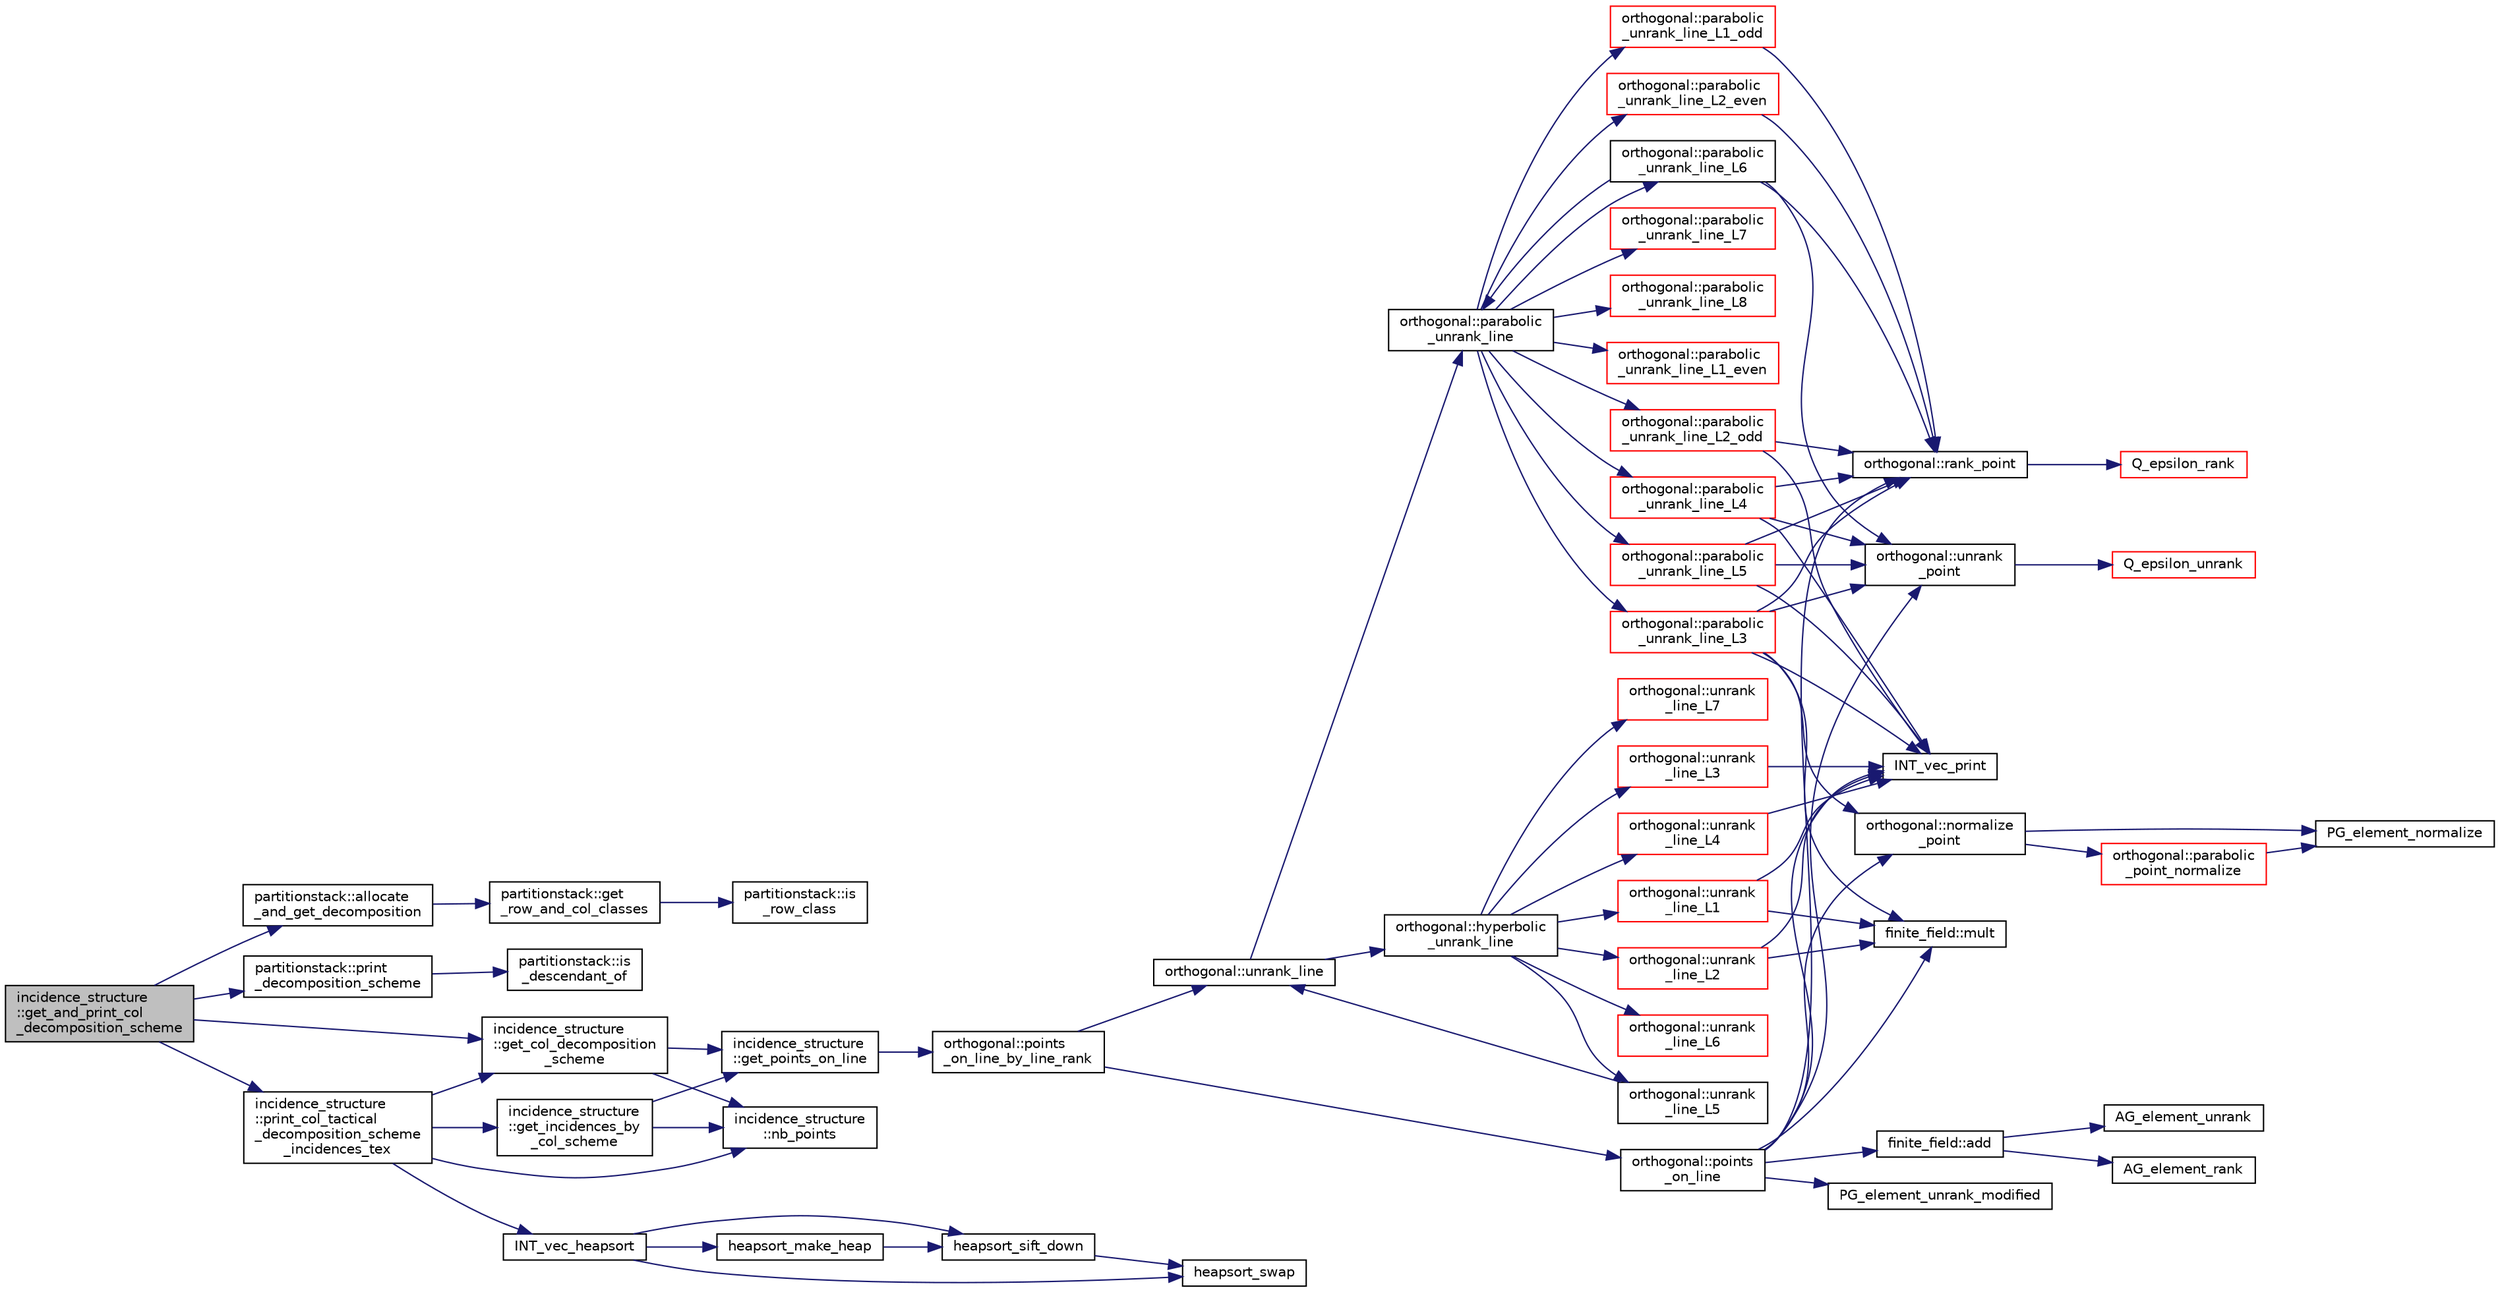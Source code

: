 digraph "incidence_structure::get_and_print_col_decomposition_scheme"
{
  edge [fontname="Helvetica",fontsize="10",labelfontname="Helvetica",labelfontsize="10"];
  node [fontname="Helvetica",fontsize="10",shape=record];
  rankdir="LR";
  Node2031 [label="incidence_structure\l::get_and_print_col\l_decomposition_scheme",height=0.2,width=0.4,color="black", fillcolor="grey75", style="filled", fontcolor="black"];
  Node2031 -> Node2032 [color="midnightblue",fontsize="10",style="solid",fontname="Helvetica"];
  Node2032 [label="partitionstack::allocate\l_and_get_decomposition",height=0.2,width=0.4,color="black", fillcolor="white", style="filled",URL="$d3/d87/classpartitionstack.html#a3cd13923b18c41d37259ed943f331208"];
  Node2032 -> Node2033 [color="midnightblue",fontsize="10",style="solid",fontname="Helvetica"];
  Node2033 [label="partitionstack::get\l_row_and_col_classes",height=0.2,width=0.4,color="black", fillcolor="white", style="filled",URL="$d3/d87/classpartitionstack.html#a127a6965905c3f08c50ee09a100cb465"];
  Node2033 -> Node2034 [color="midnightblue",fontsize="10",style="solid",fontname="Helvetica"];
  Node2034 [label="partitionstack::is\l_row_class",height=0.2,width=0.4,color="black", fillcolor="white", style="filled",URL="$d3/d87/classpartitionstack.html#ad8497b40f1c327d3eb2fb2b993d88bb7"];
  Node2031 -> Node2035 [color="midnightblue",fontsize="10",style="solid",fontname="Helvetica"];
  Node2035 [label="incidence_structure\l::get_col_decomposition\l_scheme",height=0.2,width=0.4,color="black", fillcolor="white", style="filled",URL="$da/d8a/classincidence__structure.html#a576b9add81a037a3d8f566ce28541673"];
  Node2035 -> Node2036 [color="midnightblue",fontsize="10",style="solid",fontname="Helvetica"];
  Node2036 [label="incidence_structure\l::nb_points",height=0.2,width=0.4,color="black", fillcolor="white", style="filled",URL="$da/d8a/classincidence__structure.html#aff5f6bfdc7470e73082ee6faacf0af64"];
  Node2035 -> Node2037 [color="midnightblue",fontsize="10",style="solid",fontname="Helvetica"];
  Node2037 [label="incidence_structure\l::get_points_on_line",height=0.2,width=0.4,color="black", fillcolor="white", style="filled",URL="$da/d8a/classincidence__structure.html#a1baf0d372125123bf55d27dacc720bda"];
  Node2037 -> Node2038 [color="midnightblue",fontsize="10",style="solid",fontname="Helvetica"];
  Node2038 [label="orthogonal::points\l_on_line_by_line_rank",height=0.2,width=0.4,color="black", fillcolor="white", style="filled",URL="$d7/daa/classorthogonal.html#aec3f511b69d0a28340f93d6f904c5daa"];
  Node2038 -> Node2039 [color="midnightblue",fontsize="10",style="solid",fontname="Helvetica"];
  Node2039 [label="orthogonal::unrank_line",height=0.2,width=0.4,color="black", fillcolor="white", style="filled",URL="$d7/daa/classorthogonal.html#a27fec576f6e11b80dd4503fa3cf7611e"];
  Node2039 -> Node2040 [color="midnightblue",fontsize="10",style="solid",fontname="Helvetica"];
  Node2040 [label="orthogonal::hyperbolic\l_unrank_line",height=0.2,width=0.4,color="black", fillcolor="white", style="filled",URL="$d7/daa/classorthogonal.html#a94952194cdcc478feb676e97e2e272f2"];
  Node2040 -> Node2041 [color="midnightblue",fontsize="10",style="solid",fontname="Helvetica"];
  Node2041 [label="orthogonal::unrank\l_line_L1",height=0.2,width=0.4,color="red", fillcolor="white", style="filled",URL="$d7/daa/classorthogonal.html#aca204928ad9c6c2d9e9afe2ea5af6d60"];
  Node2041 -> Node2075 [color="midnightblue",fontsize="10",style="solid",fontname="Helvetica"];
  Node2075 [label="INT_vec_print",height=0.2,width=0.4,color="black", fillcolor="white", style="filled",URL="$df/dbf/sajeeb_8_c.html#a79a5901af0b47dd0d694109543c027fe"];
  Node2041 -> Node2097 [color="midnightblue",fontsize="10",style="solid",fontname="Helvetica"];
  Node2097 [label="finite_field::mult",height=0.2,width=0.4,color="black", fillcolor="white", style="filled",URL="$df/d5a/classfinite__field.html#a24fb5917aa6d4d656fd855b7f44a13b0"];
  Node2040 -> Node2109 [color="midnightblue",fontsize="10",style="solid",fontname="Helvetica"];
  Node2109 [label="orthogonal::unrank\l_line_L2",height=0.2,width=0.4,color="red", fillcolor="white", style="filled",URL="$d7/daa/classorthogonal.html#abb7883ab6e8726606f8b82094d1181a5"];
  Node2109 -> Node2075 [color="midnightblue",fontsize="10",style="solid",fontname="Helvetica"];
  Node2109 -> Node2097 [color="midnightblue",fontsize="10",style="solid",fontname="Helvetica"];
  Node2040 -> Node2112 [color="midnightblue",fontsize="10",style="solid",fontname="Helvetica"];
  Node2112 [label="orthogonal::unrank\l_line_L3",height=0.2,width=0.4,color="red", fillcolor="white", style="filled",URL="$d7/daa/classorthogonal.html#a3546eded4c93131b31df43de26a08991"];
  Node2112 -> Node2075 [color="midnightblue",fontsize="10",style="solid",fontname="Helvetica"];
  Node2040 -> Node2113 [color="midnightblue",fontsize="10",style="solid",fontname="Helvetica"];
  Node2113 [label="orthogonal::unrank\l_line_L4",height=0.2,width=0.4,color="red", fillcolor="white", style="filled",URL="$d7/daa/classorthogonal.html#ab207c36ebccd5b91981d678a56ffd9eb"];
  Node2113 -> Node2075 [color="midnightblue",fontsize="10",style="solid",fontname="Helvetica"];
  Node2040 -> Node2114 [color="midnightblue",fontsize="10",style="solid",fontname="Helvetica"];
  Node2114 [label="orthogonal::unrank\l_line_L5",height=0.2,width=0.4,color="black", fillcolor="white", style="filled",URL="$d7/daa/classorthogonal.html#a64148a40b356447a00d985789ad74c82"];
  Node2114 -> Node2039 [color="midnightblue",fontsize="10",style="solid",fontname="Helvetica"];
  Node2040 -> Node2115 [color="midnightblue",fontsize="10",style="solid",fontname="Helvetica"];
  Node2115 [label="orthogonal::unrank\l_line_L6",height=0.2,width=0.4,color="red", fillcolor="white", style="filled",URL="$d7/daa/classorthogonal.html#a91145776fc4185d7277ddf019064f7ea"];
  Node2040 -> Node2116 [color="midnightblue",fontsize="10",style="solid",fontname="Helvetica"];
  Node2116 [label="orthogonal::unrank\l_line_L7",height=0.2,width=0.4,color="red", fillcolor="white", style="filled",URL="$d7/daa/classorthogonal.html#a6dbd5481e532a8f7232acded49f5c05e"];
  Node2039 -> Node2117 [color="midnightblue",fontsize="10",style="solid",fontname="Helvetica"];
  Node2117 [label="orthogonal::parabolic\l_unrank_line",height=0.2,width=0.4,color="black", fillcolor="white", style="filled",URL="$d7/daa/classorthogonal.html#a449cc51a62e11b8699befe951b0f8a4c"];
  Node2117 -> Node2118 [color="midnightblue",fontsize="10",style="solid",fontname="Helvetica"];
  Node2118 [label="orthogonal::parabolic\l_unrank_line_L1_even",height=0.2,width=0.4,color="red", fillcolor="white", style="filled",URL="$d7/daa/classorthogonal.html#a83a57c7023d5a61881d39f00f7717d8b"];
  Node2117 -> Node2119 [color="midnightblue",fontsize="10",style="solid",fontname="Helvetica"];
  Node2119 [label="orthogonal::parabolic\l_unrank_line_L1_odd",height=0.2,width=0.4,color="red", fillcolor="white", style="filled",URL="$d7/daa/classorthogonal.html#af59966fe1bb32196deaafbe6849fdeb1"];
  Node2119 -> Node2067 [color="midnightblue",fontsize="10",style="solid",fontname="Helvetica"];
  Node2067 [label="orthogonal::rank_point",height=0.2,width=0.4,color="black", fillcolor="white", style="filled",URL="$d7/daa/classorthogonal.html#adb4f1528590a804b3c011a68c9ebf655"];
  Node2067 -> Node2068 [color="midnightblue",fontsize="10",style="solid",fontname="Helvetica"];
  Node2068 [label="Q_epsilon_rank",height=0.2,width=0.4,color="red", fillcolor="white", style="filled",URL="$d4/d67/geometry_8h.html#a0949e1151174e2988aa697cb31942e97"];
  Node2117 -> Node2146 [color="midnightblue",fontsize="10",style="solid",fontname="Helvetica"];
  Node2146 [label="orthogonal::parabolic\l_unrank_line_L2_even",height=0.2,width=0.4,color="red", fillcolor="white", style="filled",URL="$d7/daa/classorthogonal.html#a57a7ad0d16ea67c0636c9f179eeed5d1"];
  Node2146 -> Node2067 [color="midnightblue",fontsize="10",style="solid",fontname="Helvetica"];
  Node2117 -> Node2148 [color="midnightblue",fontsize="10",style="solid",fontname="Helvetica"];
  Node2148 [label="orthogonal::parabolic\l_unrank_line_L2_odd",height=0.2,width=0.4,color="red", fillcolor="white", style="filled",URL="$d7/daa/classorthogonal.html#a9ab8a29daee27c60803e2bf5026a9a9e"];
  Node2148 -> Node2075 [color="midnightblue",fontsize="10",style="solid",fontname="Helvetica"];
  Node2148 -> Node2067 [color="midnightblue",fontsize="10",style="solid",fontname="Helvetica"];
  Node2117 -> Node2150 [color="midnightblue",fontsize="10",style="solid",fontname="Helvetica"];
  Node2150 [label="orthogonal::parabolic\l_unrank_line_L3",height=0.2,width=0.4,color="red", fillcolor="white", style="filled",URL="$d7/daa/classorthogonal.html#ae1edfba289a03ed4d383514c2b0dc4b7"];
  Node2150 -> Node2045 [color="midnightblue",fontsize="10",style="solid",fontname="Helvetica"];
  Node2045 [label="orthogonal::unrank\l_point",height=0.2,width=0.4,color="black", fillcolor="white", style="filled",URL="$d7/daa/classorthogonal.html#ab655117100f7c66c19817b84ac5ac0a0"];
  Node2045 -> Node2046 [color="midnightblue",fontsize="10",style="solid",fontname="Helvetica"];
  Node2046 [label="Q_epsilon_unrank",height=0.2,width=0.4,color="red", fillcolor="white", style="filled",URL="$d4/d67/geometry_8h.html#af162c4d30d4a6528299e37551c353e7b"];
  Node2150 -> Node2075 [color="midnightblue",fontsize="10",style="solid",fontname="Helvetica"];
  Node2150 -> Node2097 [color="midnightblue",fontsize="10",style="solid",fontname="Helvetica"];
  Node2150 -> Node2153 [color="midnightblue",fontsize="10",style="solid",fontname="Helvetica"];
  Node2153 [label="orthogonal::normalize\l_point",height=0.2,width=0.4,color="black", fillcolor="white", style="filled",URL="$d7/daa/classorthogonal.html#a1f3776fdc50b810a0a0fcee692fb154f"];
  Node2153 -> Node2079 [color="midnightblue",fontsize="10",style="solid",fontname="Helvetica"];
  Node2079 [label="PG_element_normalize",height=0.2,width=0.4,color="black", fillcolor="white", style="filled",URL="$d4/d67/geometry_8h.html#a5a4c3c1158bad6bab0d786c616bd0996"];
  Node2153 -> Node2154 [color="midnightblue",fontsize="10",style="solid",fontname="Helvetica"];
  Node2154 [label="orthogonal::parabolic\l_point_normalize",height=0.2,width=0.4,color="red", fillcolor="white", style="filled",URL="$d7/daa/classorthogonal.html#a2a705e8d2729a3fa15663084d2bb8ab8"];
  Node2154 -> Node2079 [color="midnightblue",fontsize="10",style="solid",fontname="Helvetica"];
  Node2150 -> Node2067 [color="midnightblue",fontsize="10",style="solid",fontname="Helvetica"];
  Node2117 -> Node2155 [color="midnightblue",fontsize="10",style="solid",fontname="Helvetica"];
  Node2155 [label="orthogonal::parabolic\l_unrank_line_L4",height=0.2,width=0.4,color="red", fillcolor="white", style="filled",URL="$d7/daa/classorthogonal.html#a6a30b6c7f59498ad8c7f2bec7c78d2ff"];
  Node2155 -> Node2067 [color="midnightblue",fontsize="10",style="solid",fontname="Helvetica"];
  Node2155 -> Node2045 [color="midnightblue",fontsize="10",style="solid",fontname="Helvetica"];
  Node2155 -> Node2075 [color="midnightblue",fontsize="10",style="solid",fontname="Helvetica"];
  Node2117 -> Node2157 [color="midnightblue",fontsize="10",style="solid",fontname="Helvetica"];
  Node2157 [label="orthogonal::parabolic\l_unrank_line_L5",height=0.2,width=0.4,color="red", fillcolor="white", style="filled",URL="$d7/daa/classorthogonal.html#a77831b97ebbbc5d8103c5e7e0edfeb9b"];
  Node2157 -> Node2067 [color="midnightblue",fontsize="10",style="solid",fontname="Helvetica"];
  Node2157 -> Node2045 [color="midnightblue",fontsize="10",style="solid",fontname="Helvetica"];
  Node2157 -> Node2075 [color="midnightblue",fontsize="10",style="solid",fontname="Helvetica"];
  Node2117 -> Node2159 [color="midnightblue",fontsize="10",style="solid",fontname="Helvetica"];
  Node2159 [label="orthogonal::parabolic\l_unrank_line_L6",height=0.2,width=0.4,color="black", fillcolor="white", style="filled",URL="$d7/daa/classorthogonal.html#a3fecd8b43b3e09d6b35e550850b11d56"];
  Node2159 -> Node2117 [color="midnightblue",fontsize="10",style="solid",fontname="Helvetica"];
  Node2159 -> Node2045 [color="midnightblue",fontsize="10",style="solid",fontname="Helvetica"];
  Node2159 -> Node2067 [color="midnightblue",fontsize="10",style="solid",fontname="Helvetica"];
  Node2117 -> Node2160 [color="midnightblue",fontsize="10",style="solid",fontname="Helvetica"];
  Node2160 [label="orthogonal::parabolic\l_unrank_line_L7",height=0.2,width=0.4,color="red", fillcolor="white", style="filled",URL="$d7/daa/classorthogonal.html#af37feffb93b694bd8b9f5ff5f8bdd4eb"];
  Node2117 -> Node2161 [color="midnightblue",fontsize="10",style="solid",fontname="Helvetica"];
  Node2161 [label="orthogonal::parabolic\l_unrank_line_L8",height=0.2,width=0.4,color="red", fillcolor="white", style="filled",URL="$d7/daa/classorthogonal.html#a97e23bbc8eb995d6ee0dba00f2b0d34f"];
  Node2038 -> Node2162 [color="midnightblue",fontsize="10",style="solid",fontname="Helvetica"];
  Node2162 [label="orthogonal::points\l_on_line",height=0.2,width=0.4,color="black", fillcolor="white", style="filled",URL="$d7/daa/classorthogonal.html#afe1cc564902cc557d4d4d2ff85ee6839"];
  Node2162 -> Node2045 [color="midnightblue",fontsize="10",style="solid",fontname="Helvetica"];
  Node2162 -> Node2075 [color="midnightblue",fontsize="10",style="solid",fontname="Helvetica"];
  Node2162 -> Node2163 [color="midnightblue",fontsize="10",style="solid",fontname="Helvetica"];
  Node2163 [label="PG_element_unrank_modified",height=0.2,width=0.4,color="black", fillcolor="white", style="filled",URL="$d4/d67/geometry_8h.html#a83ae9b605d496f6a90345303f6efae64"];
  Node2162 -> Node2097 [color="midnightblue",fontsize="10",style="solid",fontname="Helvetica"];
  Node2162 -> Node2098 [color="midnightblue",fontsize="10",style="solid",fontname="Helvetica"];
  Node2098 [label="finite_field::add",height=0.2,width=0.4,color="black", fillcolor="white", style="filled",URL="$df/d5a/classfinite__field.html#a8f12328a27500f3c7be0c849ebbc9d14"];
  Node2098 -> Node2099 [color="midnightblue",fontsize="10",style="solid",fontname="Helvetica"];
  Node2099 [label="AG_element_unrank",height=0.2,width=0.4,color="black", fillcolor="white", style="filled",URL="$d4/d67/geometry_8h.html#a4a33b86c87b2879b97cfa1327abe2885"];
  Node2098 -> Node2100 [color="midnightblue",fontsize="10",style="solid",fontname="Helvetica"];
  Node2100 [label="AG_element_rank",height=0.2,width=0.4,color="black", fillcolor="white", style="filled",URL="$d4/d67/geometry_8h.html#ab2ac908d07dd8038fd996e26bdc75c17"];
  Node2162 -> Node2153 [color="midnightblue",fontsize="10",style="solid",fontname="Helvetica"];
  Node2162 -> Node2067 [color="midnightblue",fontsize="10",style="solid",fontname="Helvetica"];
  Node2031 -> Node2164 [color="midnightblue",fontsize="10",style="solid",fontname="Helvetica"];
  Node2164 [label="partitionstack::print\l_decomposition_scheme",height=0.2,width=0.4,color="black", fillcolor="white", style="filled",URL="$d3/d87/classpartitionstack.html#a988c07dc47753333f43dfc393f86f3f7"];
  Node2164 -> Node2165 [color="midnightblue",fontsize="10",style="solid",fontname="Helvetica"];
  Node2165 [label="partitionstack::is\l_descendant_of",height=0.2,width=0.4,color="black", fillcolor="white", style="filled",URL="$d3/d87/classpartitionstack.html#ad5185008e6077511fc180402530e0cc7"];
  Node2031 -> Node2166 [color="midnightblue",fontsize="10",style="solid",fontname="Helvetica"];
  Node2166 [label="incidence_structure\l::print_col_tactical\l_decomposition_scheme\l_incidences_tex",height=0.2,width=0.4,color="black", fillcolor="white", style="filled",URL="$da/d8a/classincidence__structure.html#a56e24435baf9162d6c00080972b49b2c"];
  Node2166 -> Node2035 [color="midnightblue",fontsize="10",style="solid",fontname="Helvetica"];
  Node2166 -> Node2167 [color="midnightblue",fontsize="10",style="solid",fontname="Helvetica"];
  Node2167 [label="incidence_structure\l::get_incidences_by\l_col_scheme",height=0.2,width=0.4,color="black", fillcolor="white", style="filled",URL="$da/d8a/classincidence__structure.html#adacdd5e58318775f9d3049cbdf47c9ad"];
  Node2167 -> Node2036 [color="midnightblue",fontsize="10",style="solid",fontname="Helvetica"];
  Node2167 -> Node2037 [color="midnightblue",fontsize="10",style="solid",fontname="Helvetica"];
  Node2166 -> Node2036 [color="midnightblue",fontsize="10",style="solid",fontname="Helvetica"];
  Node2166 -> Node2168 [color="midnightblue",fontsize="10",style="solid",fontname="Helvetica"];
  Node2168 [label="INT_vec_heapsort",height=0.2,width=0.4,color="black", fillcolor="white", style="filled",URL="$d5/de2/foundations_2data__structures_2data__structures_8h.html#a3590ad9987f801fbfc94634300182f39"];
  Node2168 -> Node2169 [color="midnightblue",fontsize="10",style="solid",fontname="Helvetica"];
  Node2169 [label="heapsort_make_heap",height=0.2,width=0.4,color="black", fillcolor="white", style="filled",URL="$d4/dd7/sorting_8_c.html#a42f24453d7d77eeb1338ebd1a13cfdbb"];
  Node2169 -> Node2170 [color="midnightblue",fontsize="10",style="solid",fontname="Helvetica"];
  Node2170 [label="heapsort_sift_down",height=0.2,width=0.4,color="black", fillcolor="white", style="filled",URL="$d4/dd7/sorting_8_c.html#a65cbb1a6a3f01f511673705437ddc18b"];
  Node2170 -> Node2171 [color="midnightblue",fontsize="10",style="solid",fontname="Helvetica"];
  Node2171 [label="heapsort_swap",height=0.2,width=0.4,color="black", fillcolor="white", style="filled",URL="$d4/dd7/sorting_8_c.html#a8f048362e6065297b19b6975bcbbfcc6"];
  Node2168 -> Node2171 [color="midnightblue",fontsize="10",style="solid",fontname="Helvetica"];
  Node2168 -> Node2170 [color="midnightblue",fontsize="10",style="solid",fontname="Helvetica"];
}
